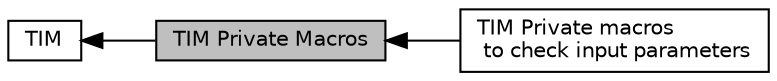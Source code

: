 digraph "TIM Private Macros"
{
  edge [fontname="Helvetica",fontsize="10",labelfontname="Helvetica",labelfontsize="10"];
  node [fontname="Helvetica",fontsize="10",shape=record];
  rankdir=LR;
  Node0 [label="TIM Private Macros",height=0.2,width=0.4,color="black", fillcolor="grey75", style="filled", fontcolor="black"];
  Node1 [label="TIM",height=0.2,width=0.4,color="black", fillcolor="white", style="filled",URL="$group___t_i_m.html",tooltip="TIM HAL module driver. "];
  Node2 [label="TIM Private macros\l to check input parameters",height=0.2,width=0.4,color="black", fillcolor="white", style="filled",URL="$group___t_i_m___i_s___t_i_m___definitions.html"];
  Node1->Node0 [shape=plaintext, dir="back", style="solid"];
  Node0->Node2 [shape=plaintext, dir="back", style="solid"];
}

